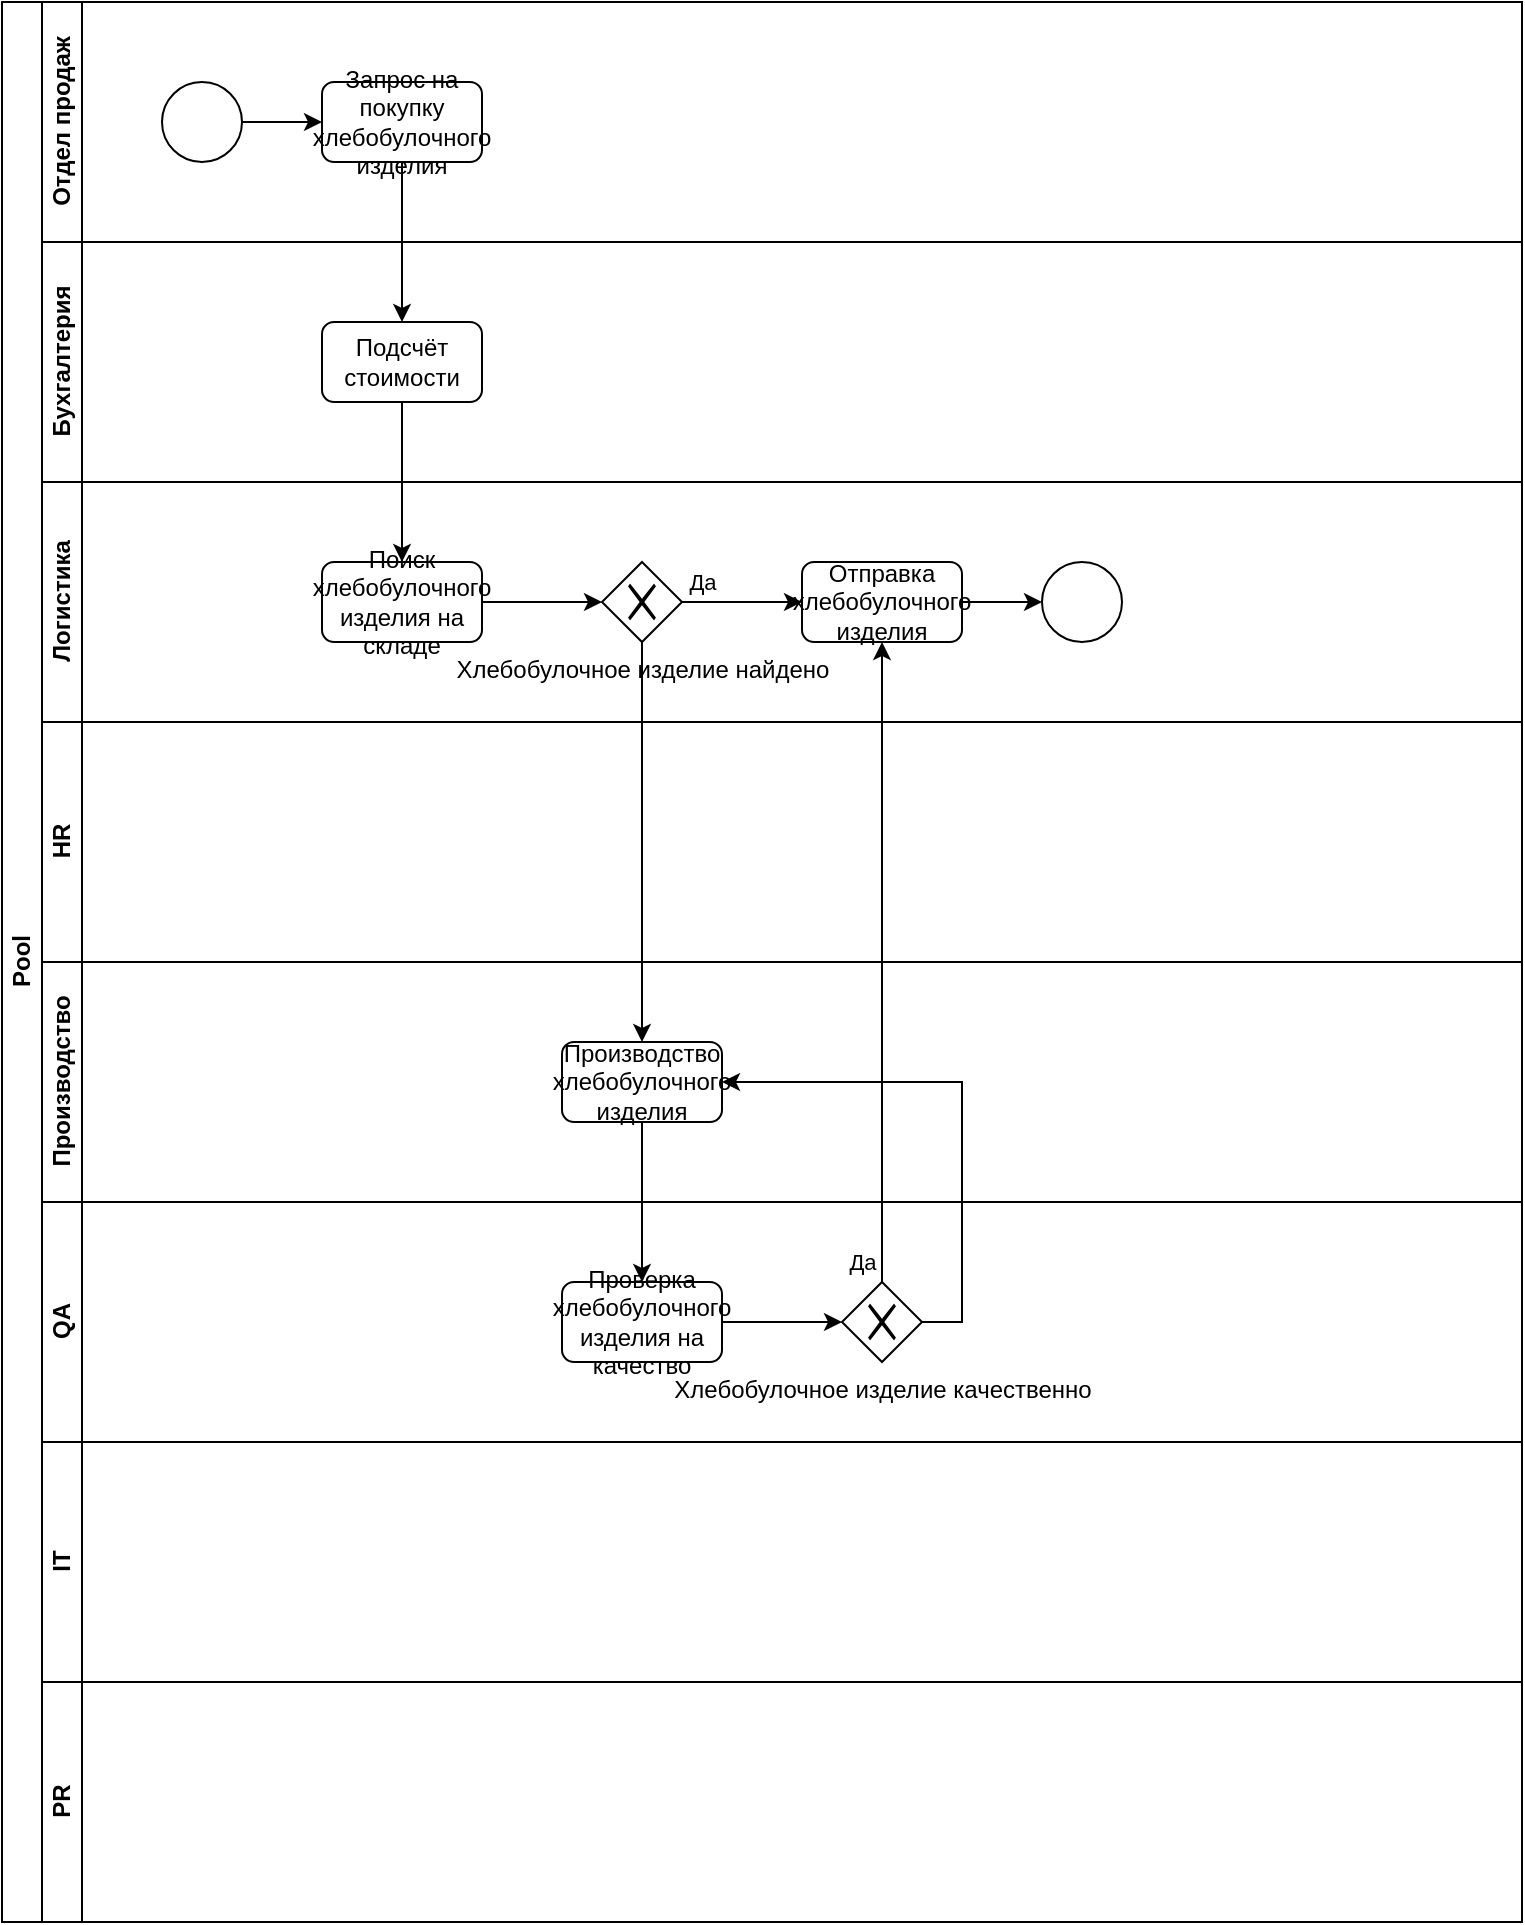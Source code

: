 <mxfile version="13.7.3" type="device"><diagram id="TF3rvb_OKptzlrV7pmD9" name="Страница 1"><mxGraphModel dx="1673" dy="967" grid="1" gridSize="10" guides="1" tooltips="1" connect="1" arrows="1" fold="1" page="1" pageScale="1" pageWidth="827" pageHeight="1169" math="0" shadow="0"><root><mxCell id="0"/><mxCell id="1" parent="0"/><mxCell id="i6NoGXYLzhCeYBcOvuLf-28" value="Pool" style="swimlane;html=1;childLayout=stackLayout;resizeParent=1;resizeParentMax=0;horizontal=0;startSize=20;horizontalStack=0;" vertex="1" parent="1"><mxGeometry x="40" y="40" width="760" height="960" as="geometry"/></mxCell><mxCell id="i6NoGXYLzhCeYBcOvuLf-29" value="Отдел продаж" style="swimlane;html=1;startSize=20;horizontal=0;" vertex="1" parent="i6NoGXYLzhCeYBcOvuLf-28"><mxGeometry x="20" width="740" height="120" as="geometry"/></mxCell><mxCell id="i6NoGXYLzhCeYBcOvuLf-52" style="edgeStyle=orthogonalEdgeStyle;rounded=0;orthogonalLoop=1;jettySize=auto;html=1;entryX=0;entryY=0.5;entryDx=0;entryDy=0;startArrow=none;startFill=0;" edge="1" parent="i6NoGXYLzhCeYBcOvuLf-29" source="i6NoGXYLzhCeYBcOvuLf-49" target="i6NoGXYLzhCeYBcOvuLf-50"><mxGeometry relative="1" as="geometry"/></mxCell><mxCell id="i6NoGXYLzhCeYBcOvuLf-49" value="" style="shape=mxgraph.bpmn.shape;html=1;verticalLabelPosition=bottom;labelBackgroundColor=#ffffff;verticalAlign=top;align=center;perimeter=ellipsePerimeter;outlineConnect=0;outline=standard;symbol=general;" vertex="1" parent="i6NoGXYLzhCeYBcOvuLf-29"><mxGeometry x="60" y="40" width="40" height="40" as="geometry"/></mxCell><mxCell id="i6NoGXYLzhCeYBcOvuLf-50" value="Запрос на покупку хлебобулочного изделия" style="shape=ext;rounded=1;html=1;whiteSpace=wrap;" vertex="1" parent="i6NoGXYLzhCeYBcOvuLf-29"><mxGeometry x="140" y="40" width="80" height="40" as="geometry"/></mxCell><mxCell id="i6NoGXYLzhCeYBcOvuLf-30" value="Бухгалтерия" style="swimlane;html=1;startSize=20;horizontal=0;" vertex="1" parent="i6NoGXYLzhCeYBcOvuLf-28"><mxGeometry x="20" y="120" width="740" height="120" as="geometry"/></mxCell><mxCell id="i6NoGXYLzhCeYBcOvuLf-51" value="Подсчёт стоимости" style="shape=ext;rounded=1;html=1;whiteSpace=wrap;" vertex="1" parent="i6NoGXYLzhCeYBcOvuLf-30"><mxGeometry x="140" y="40" width="80" height="40" as="geometry"/></mxCell><mxCell id="i6NoGXYLzhCeYBcOvuLf-31" value="Логистика" style="swimlane;html=1;startSize=20;horizontal=0;" vertex="1" parent="i6NoGXYLzhCeYBcOvuLf-28"><mxGeometry x="20" y="240" width="740" height="120" as="geometry"/></mxCell><mxCell id="i6NoGXYLzhCeYBcOvuLf-58" style="edgeStyle=orthogonalEdgeStyle;rounded=0;orthogonalLoop=1;jettySize=auto;html=1;entryX=0;entryY=0.5;entryDx=0;entryDy=0;startArrow=none;startFill=0;" edge="1" parent="i6NoGXYLzhCeYBcOvuLf-31" source="i6NoGXYLzhCeYBcOvuLf-54" target="i6NoGXYLzhCeYBcOvuLf-57"><mxGeometry relative="1" as="geometry"/></mxCell><mxCell id="i6NoGXYLzhCeYBcOvuLf-61" value="Да" style="edgeStyle=orthogonalEdgeStyle;rounded=0;orthogonalLoop=1;jettySize=auto;html=1;entryX=0;entryY=0.5;entryDx=0;entryDy=0;startArrow=none;startFill=0;" edge="1" parent="i6NoGXYLzhCeYBcOvuLf-31" source="i6NoGXYLzhCeYBcOvuLf-57" target="i6NoGXYLzhCeYBcOvuLf-60"><mxGeometry x="-0.667" y="10" relative="1" as="geometry"><mxPoint as="offset"/></mxGeometry></mxCell><mxCell id="i6NoGXYLzhCeYBcOvuLf-57" value="Хлебобулочное изделие найдено" style="shape=mxgraph.bpmn.shape;html=1;verticalLabelPosition=bottom;labelBackgroundColor=#ffffff;verticalAlign=top;align=center;perimeter=rhombusPerimeter;background=gateway;outlineConnect=0;outline=none;symbol=exclusiveGw;" vertex="1" parent="i6NoGXYLzhCeYBcOvuLf-31"><mxGeometry x="280" y="40" width="40" height="40" as="geometry"/></mxCell><mxCell id="i6NoGXYLzhCeYBcOvuLf-54" value="Поиск хлебобулочного изделия на складе" style="shape=ext;rounded=1;html=1;whiteSpace=wrap;" vertex="1" parent="i6NoGXYLzhCeYBcOvuLf-31"><mxGeometry x="140" y="40" width="80" height="40" as="geometry"/></mxCell><mxCell id="i6NoGXYLzhCeYBcOvuLf-74" style="edgeStyle=orthogonalEdgeStyle;rounded=0;orthogonalLoop=1;jettySize=auto;html=1;entryX=0;entryY=0.5;entryDx=0;entryDy=0;startArrow=none;startFill=0;" edge="1" parent="i6NoGXYLzhCeYBcOvuLf-31" source="i6NoGXYLzhCeYBcOvuLf-60" target="i6NoGXYLzhCeYBcOvuLf-73"><mxGeometry relative="1" as="geometry"/></mxCell><mxCell id="i6NoGXYLzhCeYBcOvuLf-60" value="Отправка хлебобулочного изделия" style="shape=ext;rounded=1;html=1;whiteSpace=wrap;" vertex="1" parent="i6NoGXYLzhCeYBcOvuLf-31"><mxGeometry x="380" y="40" width="80" height="40" as="geometry"/></mxCell><mxCell id="i6NoGXYLzhCeYBcOvuLf-73" value="" style="shape=mxgraph.bpmn.shape;html=1;verticalLabelPosition=bottom;labelBackgroundColor=#ffffff;verticalAlign=top;align=center;perimeter=ellipsePerimeter;outlineConnect=0;outline=standard;symbol=general;" vertex="1" parent="i6NoGXYLzhCeYBcOvuLf-31"><mxGeometry x="500" y="40" width="40" height="40" as="geometry"/></mxCell><mxCell id="i6NoGXYLzhCeYBcOvuLf-39" value="HR" style="swimlane;html=1;startSize=20;horizontal=0;" vertex="1" parent="i6NoGXYLzhCeYBcOvuLf-28"><mxGeometry x="20" y="360" width="740" height="120" as="geometry"/></mxCell><mxCell id="i6NoGXYLzhCeYBcOvuLf-40" value="Производство" style="swimlane;html=1;startSize=20;horizontal=0;" vertex="1" parent="i6NoGXYLzhCeYBcOvuLf-28"><mxGeometry x="20" y="480" width="740" height="120" as="geometry"/></mxCell><mxCell id="i6NoGXYLzhCeYBcOvuLf-56" value="Производство хлебобулочного изделия" style="shape=ext;rounded=1;html=1;whiteSpace=wrap;" vertex="1" parent="i6NoGXYLzhCeYBcOvuLf-40"><mxGeometry x="260" y="40" width="80" height="40" as="geometry"/></mxCell><mxCell id="i6NoGXYLzhCeYBcOvuLf-62" value="QA" style="swimlane;html=1;startSize=20;horizontal=0;" vertex="1" parent="i6NoGXYLzhCeYBcOvuLf-28"><mxGeometry x="20" y="600" width="740" height="120" as="geometry"/></mxCell><mxCell id="i6NoGXYLzhCeYBcOvuLf-66" style="edgeStyle=orthogonalEdgeStyle;rounded=0;orthogonalLoop=1;jettySize=auto;html=1;entryX=0;entryY=0.5;entryDx=0;entryDy=0;startArrow=none;startFill=0;" edge="1" parent="i6NoGXYLzhCeYBcOvuLf-62" source="i6NoGXYLzhCeYBcOvuLf-63" target="i6NoGXYLzhCeYBcOvuLf-65"><mxGeometry relative="1" as="geometry"/></mxCell><mxCell id="i6NoGXYLzhCeYBcOvuLf-65" value="Хлебобулочное изделие качественно" style="shape=mxgraph.bpmn.shape;html=1;verticalLabelPosition=bottom;labelBackgroundColor=#ffffff;verticalAlign=top;align=center;perimeter=rhombusPerimeter;background=gateway;outlineConnect=0;outline=none;symbol=exclusiveGw;" vertex="1" parent="i6NoGXYLzhCeYBcOvuLf-62"><mxGeometry x="400" y="40" width="40" height="40" as="geometry"/></mxCell><mxCell id="i6NoGXYLzhCeYBcOvuLf-63" value="Проверка хлебобулочного изделия на качество" style="shape=ext;rounded=1;html=1;whiteSpace=wrap;" vertex="1" parent="i6NoGXYLzhCeYBcOvuLf-62"><mxGeometry x="260" y="40" width="80" height="40" as="geometry"/></mxCell><mxCell id="i6NoGXYLzhCeYBcOvuLf-33" value="IT" style="swimlane;html=1;startSize=20;horizontal=0;" vertex="1" parent="i6NoGXYLzhCeYBcOvuLf-28"><mxGeometry x="20" y="720" width="740" height="120" as="geometry"/></mxCell><mxCell id="i6NoGXYLzhCeYBcOvuLf-53" style="edgeStyle=orthogonalEdgeStyle;rounded=0;orthogonalLoop=1;jettySize=auto;html=1;entryX=0.5;entryY=0;entryDx=0;entryDy=0;startArrow=none;startFill=0;" edge="1" parent="i6NoGXYLzhCeYBcOvuLf-28" source="i6NoGXYLzhCeYBcOvuLf-50" target="i6NoGXYLzhCeYBcOvuLf-51"><mxGeometry relative="1" as="geometry"/></mxCell><mxCell id="i6NoGXYLzhCeYBcOvuLf-55" style="edgeStyle=orthogonalEdgeStyle;rounded=0;orthogonalLoop=1;jettySize=auto;html=1;entryX=0.5;entryY=0;entryDx=0;entryDy=0;startArrow=none;startFill=0;" edge="1" parent="i6NoGXYLzhCeYBcOvuLf-28" source="i6NoGXYLzhCeYBcOvuLf-51" target="i6NoGXYLzhCeYBcOvuLf-54"><mxGeometry relative="1" as="geometry"/></mxCell><mxCell id="i6NoGXYLzhCeYBcOvuLf-59" style="edgeStyle=orthogonalEdgeStyle;rounded=0;orthogonalLoop=1;jettySize=auto;html=1;entryX=0.5;entryY=0;entryDx=0;entryDy=0;startArrow=none;startFill=0;" edge="1" parent="i6NoGXYLzhCeYBcOvuLf-28" source="i6NoGXYLzhCeYBcOvuLf-57" target="i6NoGXYLzhCeYBcOvuLf-56"><mxGeometry relative="1" as="geometry"><Array as="points"><mxPoint x="320" y="360"/><mxPoint x="320" y="360"/></Array></mxGeometry></mxCell><mxCell id="i6NoGXYLzhCeYBcOvuLf-64" style="edgeStyle=orthogonalEdgeStyle;rounded=0;orthogonalLoop=1;jettySize=auto;html=1;entryX=0.5;entryY=0;entryDx=0;entryDy=0;startArrow=none;startFill=0;" edge="1" parent="i6NoGXYLzhCeYBcOvuLf-28" source="i6NoGXYLzhCeYBcOvuLf-56" target="i6NoGXYLzhCeYBcOvuLf-63"><mxGeometry relative="1" as="geometry"/></mxCell><mxCell id="i6NoGXYLzhCeYBcOvuLf-68" style="edgeStyle=orthogonalEdgeStyle;rounded=0;orthogonalLoop=1;jettySize=auto;html=1;entryX=1;entryY=0.5;entryDx=0;entryDy=0;startArrow=none;startFill=0;" edge="1" parent="i6NoGXYLzhCeYBcOvuLf-28" source="i6NoGXYLzhCeYBcOvuLf-65" target="i6NoGXYLzhCeYBcOvuLf-56"><mxGeometry relative="1" as="geometry"><Array as="points"><mxPoint x="480" y="660"/><mxPoint x="480" y="540"/></Array></mxGeometry></mxCell><mxCell id="i6NoGXYLzhCeYBcOvuLf-69" value="Да" style="edgeStyle=orthogonalEdgeStyle;rounded=0;orthogonalLoop=1;jettySize=auto;html=1;entryX=0.5;entryY=1;entryDx=0;entryDy=0;startArrow=none;startFill=0;" edge="1" parent="i6NoGXYLzhCeYBcOvuLf-28" source="i6NoGXYLzhCeYBcOvuLf-65" target="i6NoGXYLzhCeYBcOvuLf-60"><mxGeometry x="-0.938" y="10" relative="1" as="geometry"><mxPoint as="offset"/></mxGeometry></mxCell><mxCell id="i6NoGXYLzhCeYBcOvuLf-48" value="PR" style="swimlane;html=1;startSize=20;horizontal=0;" vertex="1" parent="i6NoGXYLzhCeYBcOvuLf-28"><mxGeometry x="20" y="840" width="740" height="120" as="geometry"/></mxCell></root></mxGraphModel></diagram></mxfile>